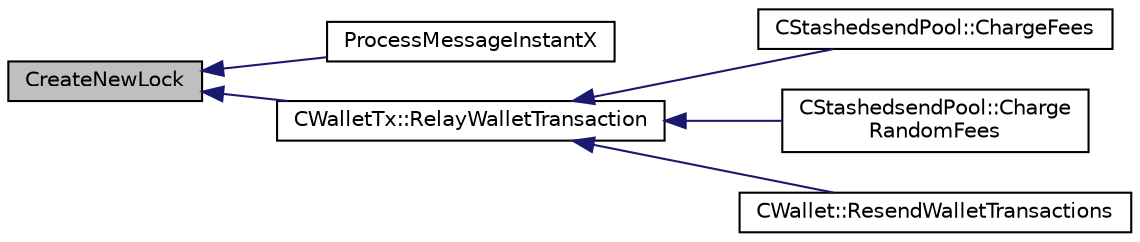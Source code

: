 digraph "CreateNewLock"
{
  edge [fontname="Helvetica",fontsize="10",labelfontname="Helvetica",labelfontsize="10"];
  node [fontname="Helvetica",fontsize="10",shape=record];
  rankdir="LR";
  Node26 [label="CreateNewLock",height=0.2,width=0.4,color="black", fillcolor="grey75", style="filled", fontcolor="black"];
  Node26 -> Node27 [dir="back",color="midnightblue",fontsize="10",style="solid",fontname="Helvetica"];
  Node27 [label="ProcessMessageInstantX",height=0.2,width=0.4,color="black", fillcolor="white", style="filled",URL="$d6/d5f/instantx_8h.html#aa516cb499ead2691d8ab216a499db5d0"];
  Node26 -> Node28 [dir="back",color="midnightblue",fontsize="10",style="solid",fontname="Helvetica"];
  Node28 [label="CWalletTx::RelayWalletTransaction",height=0.2,width=0.4,color="black", fillcolor="white", style="filled",URL="$d6/d53/class_c_wallet_tx.html#aec8c50f3fcde27525485b6cd4a4e19b5"];
  Node28 -> Node29 [dir="back",color="midnightblue",fontsize="10",style="solid",fontname="Helvetica"];
  Node29 [label="CStashedsendPool::ChargeFees",height=0.2,width=0.4,color="black", fillcolor="white", style="filled",URL="$dd/d8a/class_c_stashedsend_pool.html#acd76c93879dbcbdda4ca0a253f0d9c68",tooltip="Charge fees to bad actors (Charge clients a fee if they&#39;re abusive) "];
  Node28 -> Node30 [dir="back",color="midnightblue",fontsize="10",style="solid",fontname="Helvetica"];
  Node30 [label="CStashedsendPool::Charge\lRandomFees",height=0.2,width=0.4,color="black", fillcolor="white", style="filled",URL="$dd/d8a/class_c_stashedsend_pool.html#abcf715f6e5e01039218bf4881fffc3fe",tooltip="Rarely charge fees to pay miners. "];
  Node28 -> Node31 [dir="back",color="midnightblue",fontsize="10",style="solid",fontname="Helvetica"];
  Node31 [label="CWallet::ResendWalletTransactions",height=0.2,width=0.4,color="black", fillcolor="white", style="filled",URL="$d2/de5/class_c_wallet.html#ace33dcf23623d2036a38696bc3a94553"];
}
